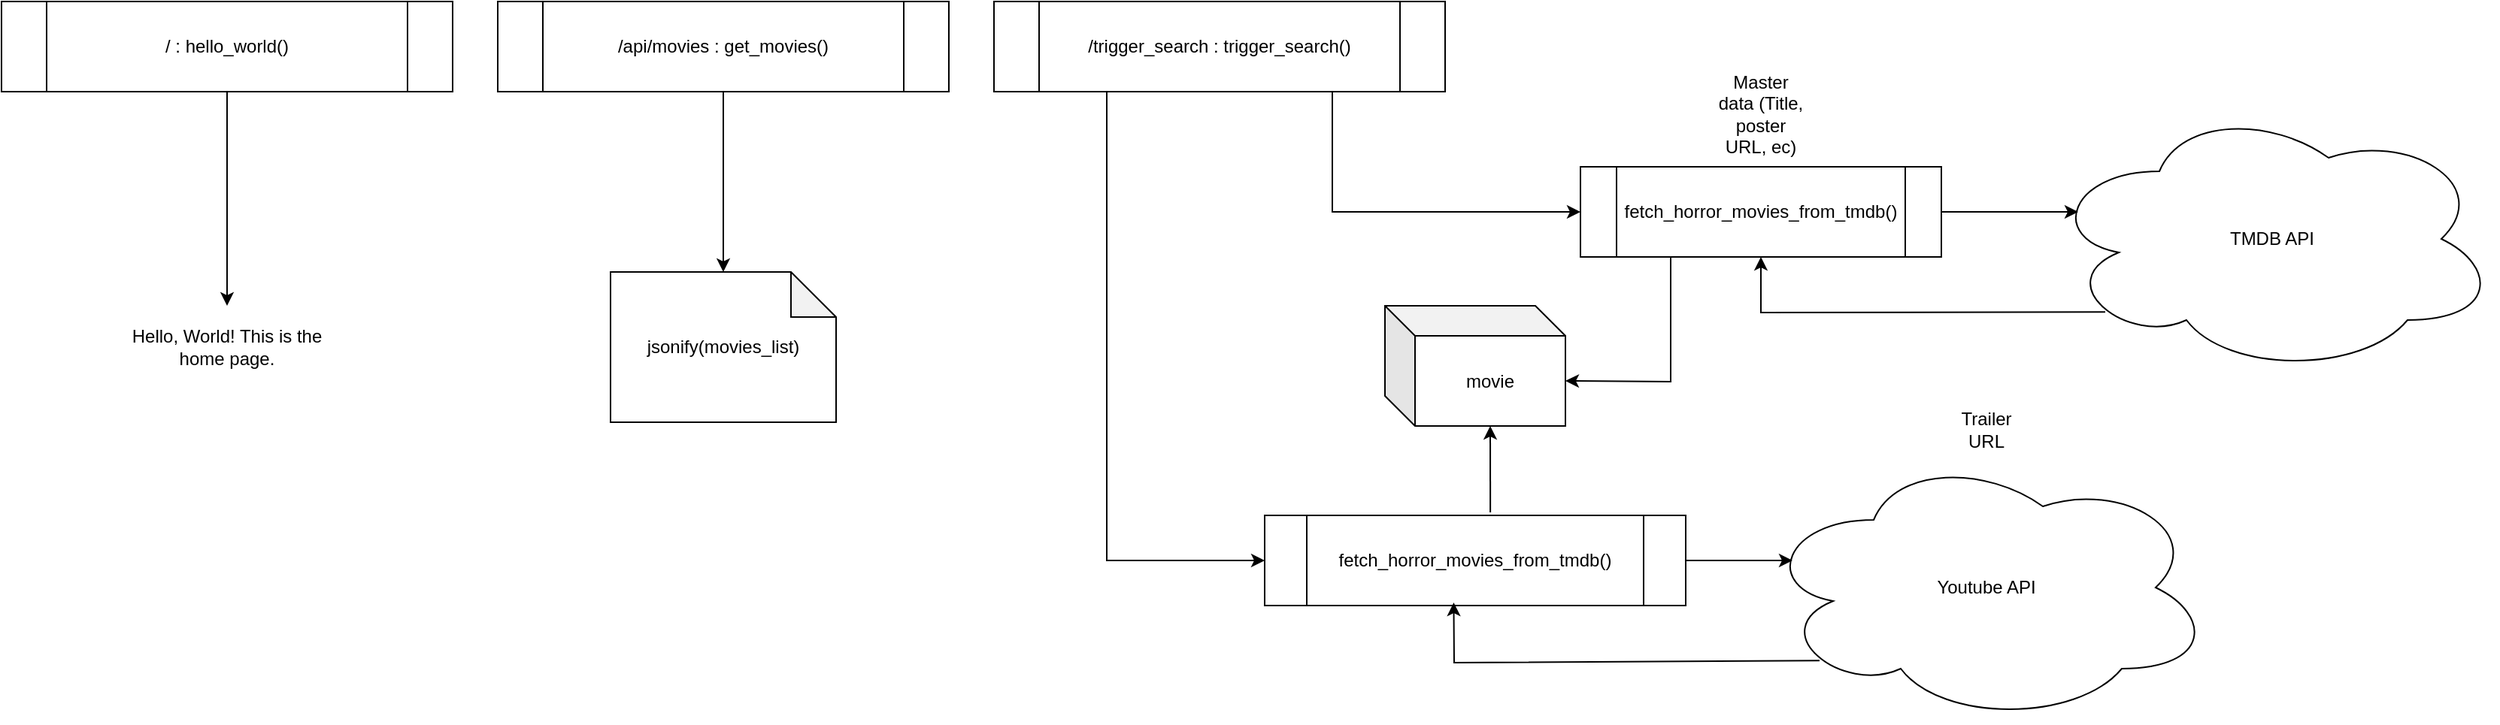 <mxfile version="22.1.16" type="github">
  <diagram name="Page-1" id="FavIiO_On8jeepOU1Gb4">
    <mxGraphModel dx="1050" dy="522" grid="1" gridSize="10" guides="1" tooltips="1" connect="1" arrows="1" fold="1" page="1" pageScale="1" pageWidth="850" pageHeight="1100" math="0" shadow="0">
      <root>
        <mxCell id="0" />
        <mxCell id="1" parent="0" />
        <mxCell id="EQATGkMoCbNwmrRgMAHa-1" value="/trigger_search&amp;nbsp;: trigger_search()" style="shape=process;whiteSpace=wrap;html=1;backgroundOutline=1;" parent="1" vertex="1">
          <mxGeometry x="670" y="10" width="300" height="60" as="geometry" />
        </mxCell>
        <mxCell id="EQATGkMoCbNwmrRgMAHa-2" value="/ : hello_world()" style="shape=process;whiteSpace=wrap;html=1;backgroundOutline=1;" parent="1" vertex="1">
          <mxGeometry x="10" y="10" width="300" height="60" as="geometry" />
        </mxCell>
        <mxCell id="EQATGkMoCbNwmrRgMAHa-4" value="/api/movies&amp;nbsp;:&amp;nbsp;get_movies&lt;span style=&quot;background-color: initial;&quot;&gt;()&lt;/span&gt;" style="shape=process;whiteSpace=wrap;html=1;backgroundOutline=1;" parent="1" vertex="1">
          <mxGeometry x="340" y="10" width="300" height="60" as="geometry" />
        </mxCell>
        <mxCell id="EQATGkMoCbNwmrRgMAHa-5" value="jsonify(movies_list)" style="shape=note;whiteSpace=wrap;html=1;backgroundOutline=1;darkOpacity=0.05;" parent="1" vertex="1">
          <mxGeometry x="415" y="190" width="150" height="100" as="geometry" />
        </mxCell>
        <mxCell id="EQATGkMoCbNwmrRgMAHa-6" value="" style="endArrow=classic;html=1;rounded=0;exitX=0.5;exitY=1;exitDx=0;exitDy=0;entryX=0.5;entryY=0;entryDx=0;entryDy=0;entryPerimeter=0;" parent="1" source="EQATGkMoCbNwmrRgMAHa-4" target="EQATGkMoCbNwmrRgMAHa-5" edge="1">
          <mxGeometry width="50" height="50" relative="1" as="geometry">
            <mxPoint x="380" y="280" as="sourcePoint" />
            <mxPoint x="430" y="230" as="targetPoint" />
          </mxGeometry>
        </mxCell>
        <mxCell id="EQATGkMoCbNwmrRgMAHa-7" value="Hello, World! This is the home page." style="text;html=1;strokeColor=none;fillColor=none;align=center;verticalAlign=middle;whiteSpace=wrap;rounded=0;" parent="1" vertex="1">
          <mxGeometry x="85" y="212.5" width="150" height="55" as="geometry" />
        </mxCell>
        <mxCell id="EQATGkMoCbNwmrRgMAHa-8" value="" style="endArrow=classic;html=1;rounded=0;exitX=0.5;exitY=1;exitDx=0;exitDy=0;entryX=0.5;entryY=0;entryDx=0;entryDy=0;" parent="1" source="EQATGkMoCbNwmrRgMAHa-2" target="EQATGkMoCbNwmrRgMAHa-7" edge="1">
          <mxGeometry width="50" height="50" relative="1" as="geometry">
            <mxPoint x="380" y="270" as="sourcePoint" />
            <mxPoint x="430" y="220" as="targetPoint" />
          </mxGeometry>
        </mxCell>
        <mxCell id="EQATGkMoCbNwmrRgMAHa-9" value="TMDB API" style="ellipse;shape=cloud;whiteSpace=wrap;html=1;" parent="1" vertex="1">
          <mxGeometry x="1370" y="78" width="300" height="180" as="geometry" />
        </mxCell>
        <mxCell id="EQATGkMoCbNwmrRgMAHa-10" value="Youtube API" style="ellipse;shape=cloud;whiteSpace=wrap;html=1;" parent="1" vertex="1">
          <mxGeometry x="1180" y="310" width="300" height="180" as="geometry" />
        </mxCell>
        <mxCell id="EQATGkMoCbNwmrRgMAHa-11" value="" style="endArrow=classic;html=1;rounded=0;exitX=0.75;exitY=1;exitDx=0;exitDy=0;entryX=0;entryY=0.5;entryDx=0;entryDy=0;" parent="1" source="EQATGkMoCbNwmrRgMAHa-1" target="9s-flS4JJ0_3nxGiOLHN-1" edge="1">
          <mxGeometry width="50" height="50" relative="1" as="geometry">
            <mxPoint x="1030" y="270" as="sourcePoint" />
            <mxPoint x="1080" y="220" as="targetPoint" />
            <Array as="points">
              <mxPoint x="895" y="150" />
            </Array>
          </mxGeometry>
        </mxCell>
        <mxCell id="EQATGkMoCbNwmrRgMAHa-12" value="" style="endArrow=classic;html=1;rounded=0;exitX=0.13;exitY=0.77;exitDx=0;exitDy=0;exitPerimeter=0;entryX=0.5;entryY=1;entryDx=0;entryDy=0;" parent="1" source="EQATGkMoCbNwmrRgMAHa-9" target="9s-flS4JJ0_3nxGiOLHN-1" edge="1">
          <mxGeometry width="50" height="50" relative="1" as="geometry">
            <mxPoint x="1030" y="270" as="sourcePoint" />
            <mxPoint x="1080" y="220" as="targetPoint" />
            <Array as="points">
              <mxPoint x="1180" y="217" />
            </Array>
          </mxGeometry>
        </mxCell>
        <mxCell id="EQATGkMoCbNwmrRgMAHa-13" value="" style="endArrow=classic;html=1;rounded=0;exitX=0.25;exitY=1;exitDx=0;exitDy=0;entryX=0;entryY=0.5;entryDx=0;entryDy=0;" parent="1" source="EQATGkMoCbNwmrRgMAHa-1" target="9s-flS4JJ0_3nxGiOLHN-5" edge="1">
          <mxGeometry width="50" height="50" relative="1" as="geometry">
            <mxPoint x="840" y="380" as="sourcePoint" />
            <mxPoint x="820" y="390" as="targetPoint" />
            <Array as="points">
              <mxPoint x="745" y="382" />
            </Array>
          </mxGeometry>
        </mxCell>
        <mxCell id="EQATGkMoCbNwmrRgMAHa-14" value="Master data (Title, poster URL, ec)" style="text;html=1;strokeColor=none;fillColor=none;align=center;verticalAlign=middle;whiteSpace=wrap;rounded=0;" parent="1" vertex="1">
          <mxGeometry x="1150" y="70" width="60" height="30" as="geometry" />
        </mxCell>
        <mxCell id="EQATGkMoCbNwmrRgMAHa-15" value="Trailer URL" style="text;html=1;strokeColor=none;fillColor=none;align=center;verticalAlign=middle;whiteSpace=wrap;rounded=0;" parent="1" vertex="1">
          <mxGeometry x="1300" y="280" width="60" height="30" as="geometry" />
        </mxCell>
        <mxCell id="9s-flS4JJ0_3nxGiOLHN-1" value="fetch_horror_movies_from_tmdb()" style="shape=process;whiteSpace=wrap;html=1;backgroundOutline=1;" vertex="1" parent="1">
          <mxGeometry x="1060" y="120" width="240" height="60" as="geometry" />
        </mxCell>
        <mxCell id="9s-flS4JJ0_3nxGiOLHN-3" value="" style="endArrow=classic;html=1;rounded=0;exitX=1;exitY=0.5;exitDx=0;exitDy=0;entryX=0.07;entryY=0.4;entryDx=0;entryDy=0;entryPerimeter=0;" edge="1" parent="1" source="9s-flS4JJ0_3nxGiOLHN-1" target="EQATGkMoCbNwmrRgMAHa-9">
          <mxGeometry width="50" height="50" relative="1" as="geometry">
            <mxPoint x="1180" y="200" as="sourcePoint" />
            <mxPoint x="1230" y="150" as="targetPoint" />
            <Array as="points" />
          </mxGeometry>
        </mxCell>
        <mxCell id="9s-flS4JJ0_3nxGiOLHN-4" value="movie" style="shape=cube;whiteSpace=wrap;html=1;boundedLbl=1;backgroundOutline=1;darkOpacity=0.05;darkOpacity2=0.1;" vertex="1" parent="1">
          <mxGeometry x="930" y="212.5" width="120" height="80" as="geometry" />
        </mxCell>
        <mxCell id="9s-flS4JJ0_3nxGiOLHN-5" value="fetch_horror_movies_from_tmdb()" style="shape=process;whiteSpace=wrap;html=1;backgroundOutline=1;" vertex="1" parent="1">
          <mxGeometry x="850" y="352" width="280" height="60" as="geometry" />
        </mxCell>
        <mxCell id="9s-flS4JJ0_3nxGiOLHN-6" value="" style="endArrow=classic;html=1;rounded=0;exitX=1;exitY=0.5;exitDx=0;exitDy=0;entryX=0.07;entryY=0.4;entryDx=0;entryDy=0;entryPerimeter=0;" edge="1" parent="1" source="9s-flS4JJ0_3nxGiOLHN-5" target="EQATGkMoCbNwmrRgMAHa-10">
          <mxGeometry width="50" height="50" relative="1" as="geometry">
            <mxPoint x="1180" y="300" as="sourcePoint" />
            <mxPoint x="1230" y="250" as="targetPoint" />
          </mxGeometry>
        </mxCell>
        <mxCell id="9s-flS4JJ0_3nxGiOLHN-7" value="" style="endArrow=classic;html=1;rounded=0;exitX=0.13;exitY=0.77;exitDx=0;exitDy=0;exitPerimeter=0;entryX=0.449;entryY=0.967;entryDx=0;entryDy=0;entryPerimeter=0;" edge="1" parent="1" source="EQATGkMoCbNwmrRgMAHa-10" target="9s-flS4JJ0_3nxGiOLHN-5">
          <mxGeometry width="50" height="50" relative="1" as="geometry">
            <mxPoint x="1180" y="300" as="sourcePoint" />
            <mxPoint x="1230" y="250" as="targetPoint" />
            <Array as="points">
              <mxPoint x="976" y="450" />
            </Array>
          </mxGeometry>
        </mxCell>
        <mxCell id="9s-flS4JJ0_3nxGiOLHN-8" value="" style="endArrow=classic;html=1;rounded=0;exitX=0.536;exitY=-0.033;exitDx=0;exitDy=0;exitPerimeter=0;entryX=0;entryY=0;entryDx=70;entryDy=80;entryPerimeter=0;" edge="1" parent="1" source="9s-flS4JJ0_3nxGiOLHN-5" target="9s-flS4JJ0_3nxGiOLHN-4">
          <mxGeometry width="50" height="50" relative="1" as="geometry">
            <mxPoint x="1180" y="300" as="sourcePoint" />
            <mxPoint x="1230" y="250" as="targetPoint" />
          </mxGeometry>
        </mxCell>
        <mxCell id="9s-flS4JJ0_3nxGiOLHN-9" value="" style="endArrow=classic;html=1;rounded=0;exitX=0.25;exitY=1;exitDx=0;exitDy=0;entryX=0;entryY=0;entryDx=120;entryDy=50;entryPerimeter=0;" edge="1" parent="1" source="9s-flS4JJ0_3nxGiOLHN-1" target="9s-flS4JJ0_3nxGiOLHN-4">
          <mxGeometry width="50" height="50" relative="1" as="geometry">
            <mxPoint x="1180" y="300" as="sourcePoint" />
            <mxPoint x="1230" y="250" as="targetPoint" />
            <Array as="points">
              <mxPoint x="1120" y="263" />
            </Array>
          </mxGeometry>
        </mxCell>
      </root>
    </mxGraphModel>
  </diagram>
</mxfile>
